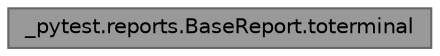 digrAph "_pytest.reports.BaseReport.toterminal"
{
 
  bgcolor="transparent";
  edge [fontname=Helvetica,fontsize=10,labelfontname=Helvetica,labelfontsize=10];
  node [fontname=Helvetica,fontsize=10,shape=box,height=0.2,width=0.4];
  rankdir="LR";
  Node1 [id="Node000001",label="_pytest.reports.BaseReport.toterminal",height=0.2,width=0.4,color="gray40", fillcolor="grey60", style="filled", fontcolor="black",tooltip=" "];
}
